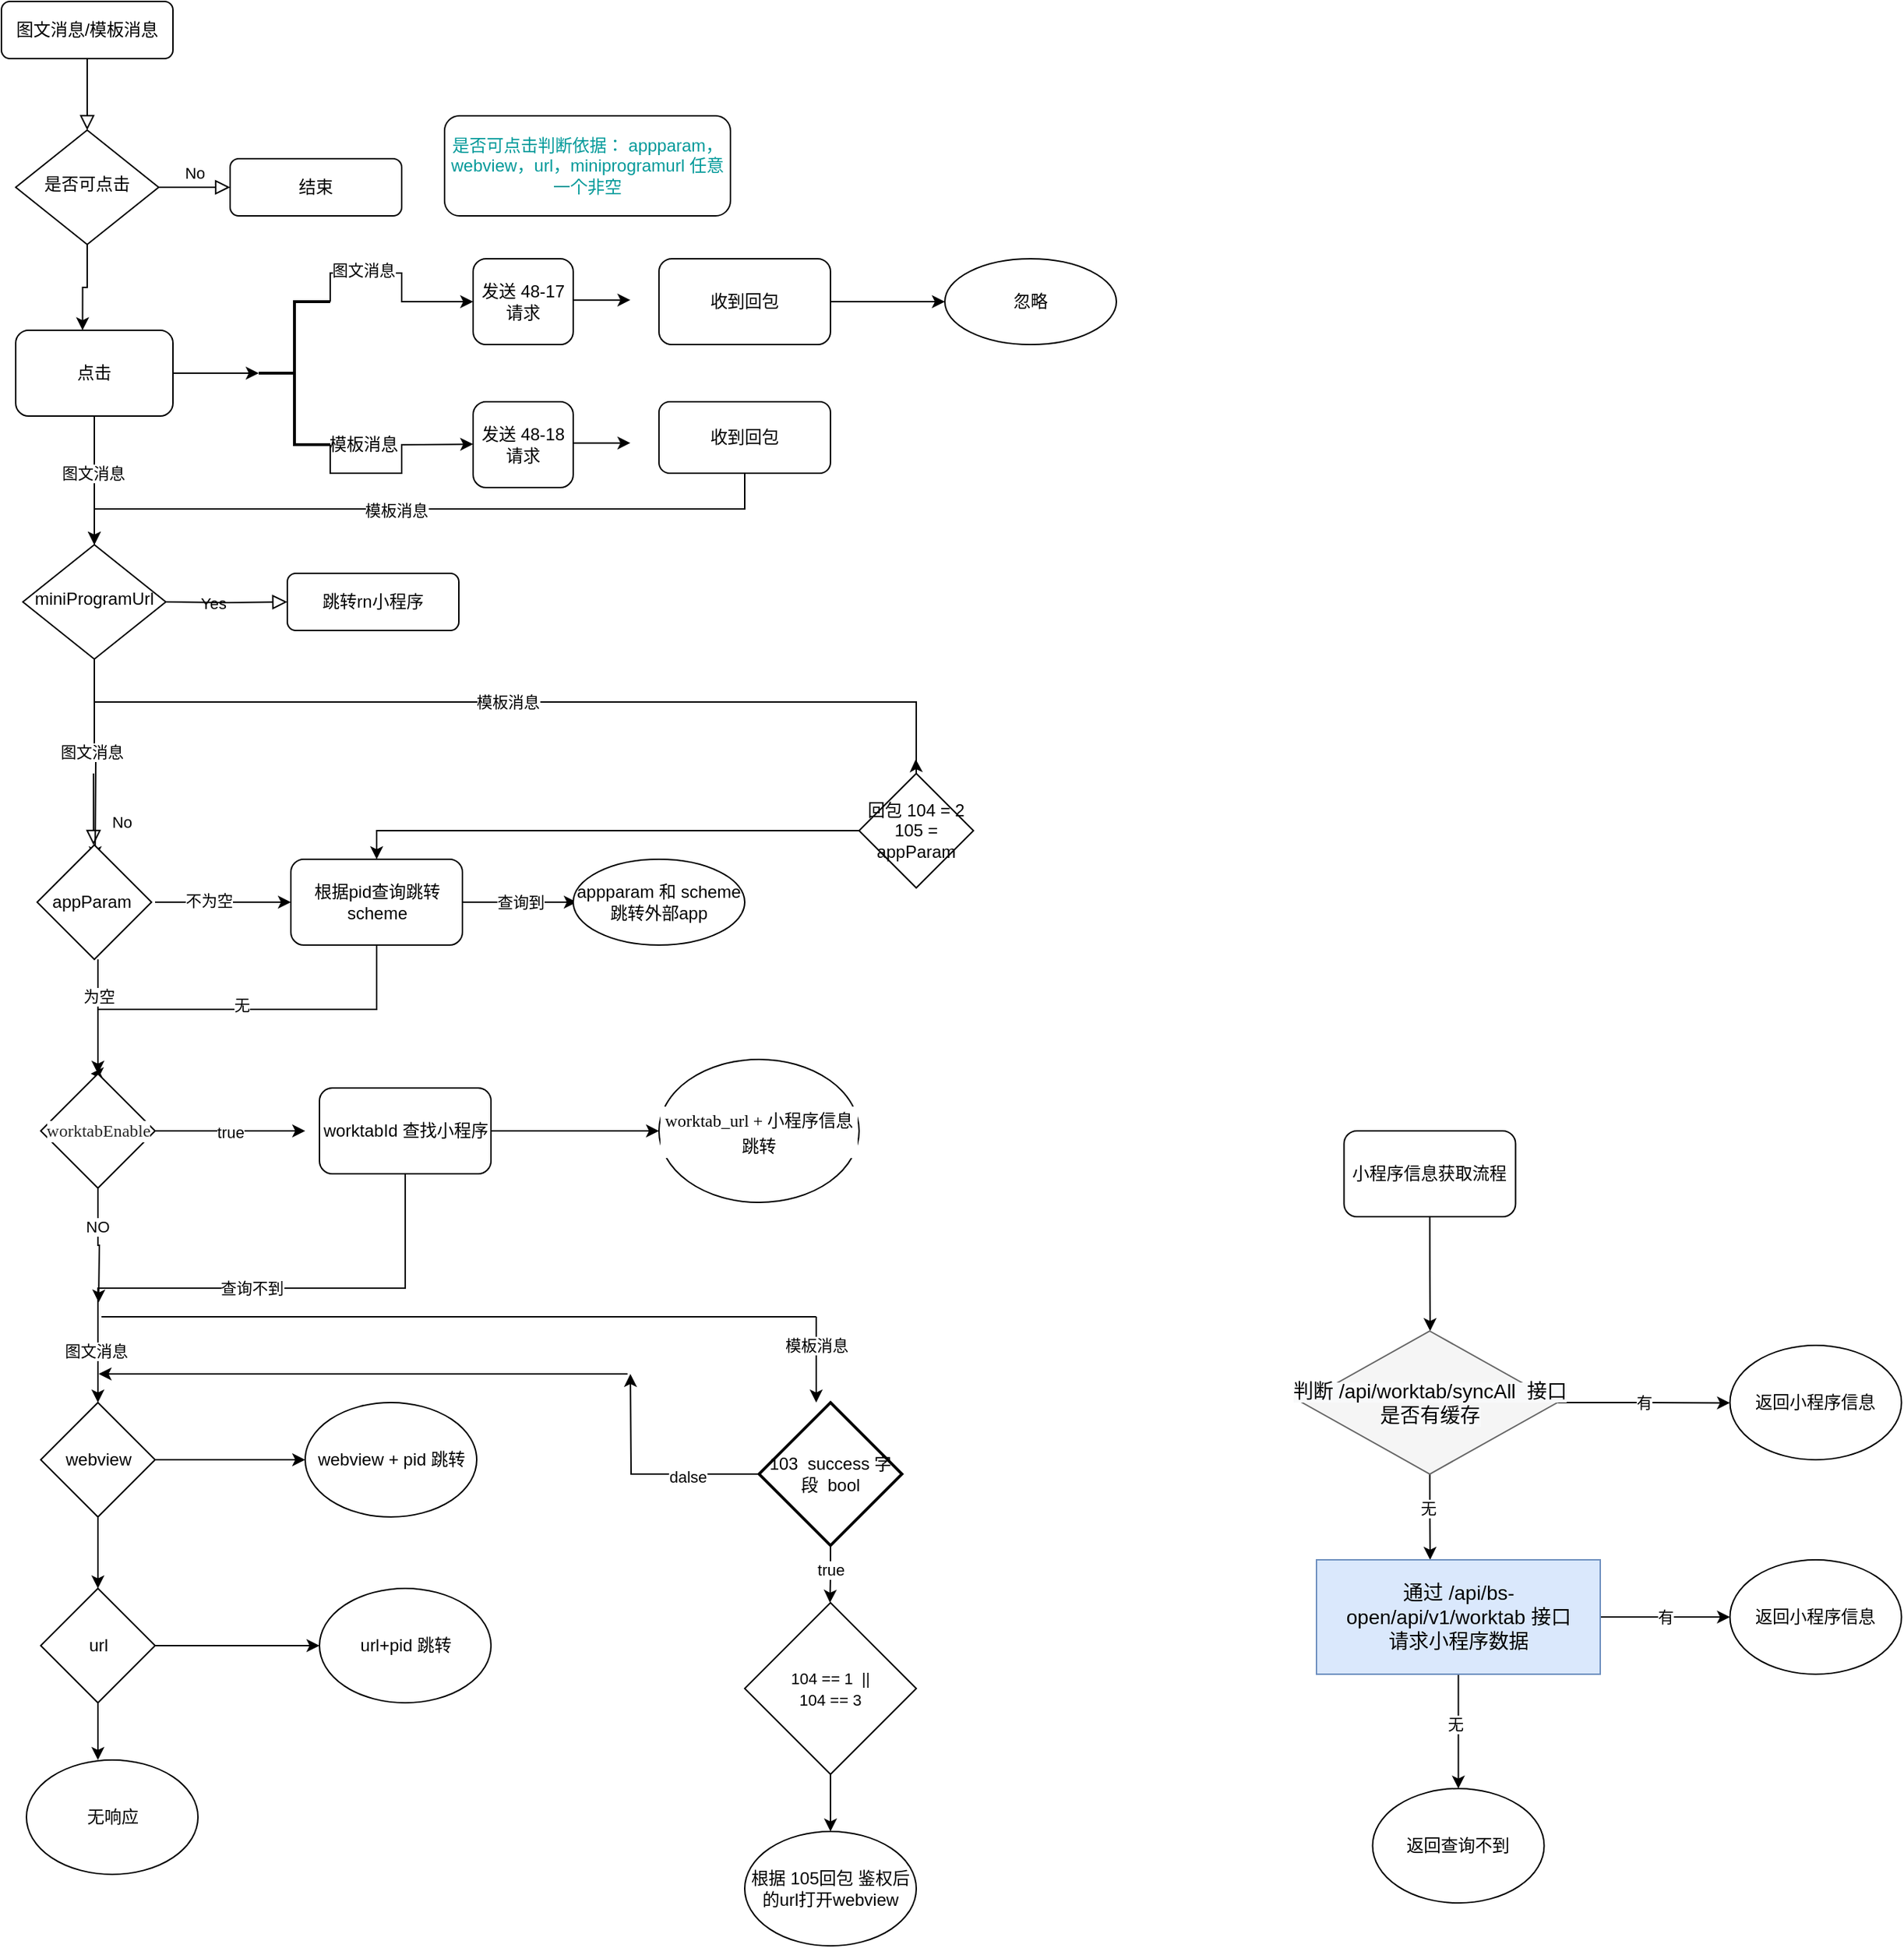 <mxfile version="15.7.3" type="device"><diagram id="C5RBs43oDa-KdzZeNtuy" name="Page-1"><mxGraphModel dx="2066" dy="1071" grid="1" gridSize="10" guides="1" tooltips="1" connect="1" arrows="1" fold="1" page="1" pageScale="1" pageWidth="827" pageHeight="1169" math="0" shadow="0"><root><mxCell id="WIyWlLk6GJQsqaUBKTNV-0"/><mxCell id="WIyWlLk6GJQsqaUBKTNV-1" parent="WIyWlLk6GJQsqaUBKTNV-0"/><mxCell id="WIyWlLk6GJQsqaUBKTNV-2" value="" style="rounded=0;html=1;jettySize=auto;orthogonalLoop=1;fontSize=11;endArrow=block;endFill=0;endSize=8;strokeWidth=1;shadow=0;labelBackgroundColor=none;edgeStyle=orthogonalEdgeStyle;" parent="WIyWlLk6GJQsqaUBKTNV-1" source="WIyWlLk6GJQsqaUBKTNV-3" target="WIyWlLk6GJQsqaUBKTNV-6" edge="1"><mxGeometry relative="1" as="geometry"/></mxCell><mxCell id="WIyWlLk6GJQsqaUBKTNV-3" value="图文消息/模板消息" style="rounded=1;whiteSpace=wrap;html=1;fontSize=12;glass=0;strokeWidth=1;shadow=0;" parent="WIyWlLk6GJQsqaUBKTNV-1" vertex="1"><mxGeometry x="160" y="80" width="120" height="40" as="geometry"/></mxCell><mxCell id="WIyWlLk6GJQsqaUBKTNV-5" value="No" style="edgeStyle=orthogonalEdgeStyle;rounded=0;html=1;jettySize=auto;orthogonalLoop=1;fontSize=11;endArrow=block;endFill=0;endSize=8;strokeWidth=1;shadow=0;labelBackgroundColor=none;" parent="WIyWlLk6GJQsqaUBKTNV-1" source="WIyWlLk6GJQsqaUBKTNV-6" target="WIyWlLk6GJQsqaUBKTNV-7" edge="1"><mxGeometry y="10" relative="1" as="geometry"><mxPoint as="offset"/></mxGeometry></mxCell><mxCell id="d_EY-VCG2sGYN8T85ppo-1" style="edgeStyle=orthogonalEdgeStyle;rounded=0;orthogonalLoop=1;jettySize=auto;html=1;exitX=0.5;exitY=1;exitDx=0;exitDy=0;entryX=0.425;entryY=0;entryDx=0;entryDy=0;entryPerimeter=0;" edge="1" parent="WIyWlLk6GJQsqaUBKTNV-1" source="WIyWlLk6GJQsqaUBKTNV-6" target="d_EY-VCG2sGYN8T85ppo-0"><mxGeometry relative="1" as="geometry"/></mxCell><mxCell id="WIyWlLk6GJQsqaUBKTNV-6" value="是否可点击" style="rhombus;whiteSpace=wrap;html=1;shadow=0;fontFamily=Helvetica;fontSize=12;align=center;strokeWidth=1;spacing=6;spacingTop=-4;" parent="WIyWlLk6GJQsqaUBKTNV-1" vertex="1"><mxGeometry x="170" y="170" width="100" height="80" as="geometry"/></mxCell><mxCell id="WIyWlLk6GJQsqaUBKTNV-7" value="结束" style="rounded=1;whiteSpace=wrap;html=1;fontSize=12;glass=0;strokeWidth=1;shadow=0;" parent="WIyWlLk6GJQsqaUBKTNV-1" vertex="1"><mxGeometry x="320" y="190" width="120" height="40" as="geometry"/></mxCell><mxCell id="WIyWlLk6GJQsqaUBKTNV-8" value="No" style="rounded=0;html=1;jettySize=auto;orthogonalLoop=1;fontSize=11;endArrow=block;endFill=0;endSize=8;strokeWidth=1;shadow=0;labelBackgroundColor=none;edgeStyle=orthogonalEdgeStyle;" parent="WIyWlLk6GJQsqaUBKTNV-1" edge="1"><mxGeometry x="0.333" y="20" relative="1" as="geometry"><mxPoint as="offset"/><mxPoint x="224.41" y="620" as="sourcePoint"/><mxPoint x="224.41" y="670" as="targetPoint"/></mxGeometry></mxCell><mxCell id="WIyWlLk6GJQsqaUBKTNV-9" value="Yes" style="edgeStyle=orthogonalEdgeStyle;rounded=0;html=1;jettySize=auto;orthogonalLoop=1;fontSize=11;endArrow=block;endFill=0;endSize=8;strokeWidth=1;shadow=0;labelBackgroundColor=none;" parent="WIyWlLk6GJQsqaUBKTNV-1" target="WIyWlLk6GJQsqaUBKTNV-12" edge="1"><mxGeometry y="10" relative="1" as="geometry"><mxPoint as="offset"/><mxPoint x="275" y="500" as="sourcePoint"/></mxGeometry></mxCell><mxCell id="d_EY-VCG2sGYN8T85ppo-69" style="edgeStyle=orthogonalEdgeStyle;rounded=0;orthogonalLoop=1;jettySize=auto;html=1;exitX=0.5;exitY=1;exitDx=0;exitDy=0;fontColor=#000000;" edge="1" parent="WIyWlLk6GJQsqaUBKTNV-1" source="WIyWlLk6GJQsqaUBKTNV-10"><mxGeometry relative="1" as="geometry"><mxPoint x="800" y="660" as="targetPoint"/><Array as="points"><mxPoint x="225" y="570"/><mxPoint x="800" y="570"/></Array></mxGeometry></mxCell><mxCell id="d_EY-VCG2sGYN8T85ppo-72" value="模板消息" style="edgeLabel;html=1;align=center;verticalAlign=middle;resizable=0;points=[];fontColor=#000000;" vertex="1" connectable="0" parent="d_EY-VCG2sGYN8T85ppo-69"><mxGeometry x="-0.083" relative="1" as="geometry"><mxPoint as="offset"/></mxGeometry></mxCell><mxCell id="d_EY-VCG2sGYN8T85ppo-70" style="edgeStyle=orthogonalEdgeStyle;rounded=0;orthogonalLoop=1;jettySize=auto;html=1;exitX=0.5;exitY=1;exitDx=0;exitDy=0;fontColor=#000000;" edge="1" parent="WIyWlLk6GJQsqaUBKTNV-1" source="WIyWlLk6GJQsqaUBKTNV-10"><mxGeometry relative="1" as="geometry"><mxPoint x="225.529" y="680" as="targetPoint"/></mxGeometry></mxCell><mxCell id="d_EY-VCG2sGYN8T85ppo-71" value="图文消息" style="edgeLabel;html=1;align=center;verticalAlign=middle;resizable=0;points=[];fontColor=#000000;" vertex="1" connectable="0" parent="d_EY-VCG2sGYN8T85ppo-70"><mxGeometry x="-0.084" y="-2" relative="1" as="geometry"><mxPoint as="offset"/></mxGeometry></mxCell><mxCell id="WIyWlLk6GJQsqaUBKTNV-10" value="miniProgramUrl" style="rhombus;whiteSpace=wrap;html=1;shadow=0;fontFamily=Helvetica;fontSize=12;align=center;strokeWidth=1;spacing=6;spacingTop=-4;" parent="WIyWlLk6GJQsqaUBKTNV-1" vertex="1"><mxGeometry x="175" y="460" width="100" height="80" as="geometry"/></mxCell><mxCell id="WIyWlLk6GJQsqaUBKTNV-12" value="跳转rn小程序" style="rounded=1;whiteSpace=wrap;html=1;fontSize=12;glass=0;strokeWidth=1;shadow=0;" parent="WIyWlLk6GJQsqaUBKTNV-1" vertex="1"><mxGeometry x="360" y="480" width="120" height="40" as="geometry"/></mxCell><mxCell id="d_EY-VCG2sGYN8T85ppo-3" style="edgeStyle=orthogonalEdgeStyle;rounded=0;orthogonalLoop=1;jettySize=auto;html=1;exitX=0.5;exitY=1;exitDx=0;exitDy=0;entryX=0.5;entryY=0;entryDx=0;entryDy=0;" edge="1" parent="WIyWlLk6GJQsqaUBKTNV-1" source="d_EY-VCG2sGYN8T85ppo-0" target="WIyWlLk6GJQsqaUBKTNV-10"><mxGeometry relative="1" as="geometry"/></mxCell><mxCell id="d_EY-VCG2sGYN8T85ppo-66" value="图文消息" style="edgeLabel;html=1;align=center;verticalAlign=middle;resizable=0;points=[];fontColor=#000000;" vertex="1" connectable="0" parent="d_EY-VCG2sGYN8T85ppo-3"><mxGeometry x="-0.106" y="-1" relative="1" as="geometry"><mxPoint as="offset"/></mxGeometry></mxCell><mxCell id="d_EY-VCG2sGYN8T85ppo-4" style="edgeStyle=orthogonalEdgeStyle;rounded=0;orthogonalLoop=1;jettySize=auto;html=1;exitX=1;exitY=0.5;exitDx=0;exitDy=0;" edge="1" parent="WIyWlLk6GJQsqaUBKTNV-1" source="d_EY-VCG2sGYN8T85ppo-0"><mxGeometry relative="1" as="geometry"><mxPoint x="340" y="340" as="targetPoint"/></mxGeometry></mxCell><mxCell id="d_EY-VCG2sGYN8T85ppo-0" value="点击" style="rounded=1;whiteSpace=wrap;html=1;" vertex="1" parent="WIyWlLk6GJQsqaUBKTNV-1"><mxGeometry x="170" y="310" width="110" height="60" as="geometry"/></mxCell><mxCell id="d_EY-VCG2sGYN8T85ppo-6" style="edgeStyle=orthogonalEdgeStyle;rounded=0;orthogonalLoop=1;jettySize=auto;html=1;exitX=1;exitY=0.5;exitDx=0;exitDy=0;" edge="1" parent="WIyWlLk6GJQsqaUBKTNV-1"><mxGeometry relative="1" as="geometry"><mxPoint x="600" y="288.82" as="targetPoint"/><mxPoint x="520" y="288.82" as="sourcePoint"/></mxGeometry></mxCell><mxCell id="d_EY-VCG2sGYN8T85ppo-5" value="发送 48-17 请求" style="rounded=1;whiteSpace=wrap;html=1;" vertex="1" parent="WIyWlLk6GJQsqaUBKTNV-1"><mxGeometry x="490" y="260" width="70" height="60" as="geometry"/></mxCell><mxCell id="d_EY-VCG2sGYN8T85ppo-9" value="" style="edgeStyle=orthogonalEdgeStyle;rounded=0;orthogonalLoop=1;jettySize=auto;html=1;" edge="1" parent="WIyWlLk6GJQsqaUBKTNV-1" source="d_EY-VCG2sGYN8T85ppo-7" target="d_EY-VCG2sGYN8T85ppo-8"><mxGeometry relative="1" as="geometry"/></mxCell><mxCell id="d_EY-VCG2sGYN8T85ppo-7" value="收到回包" style="rounded=1;whiteSpace=wrap;html=1;" vertex="1" parent="WIyWlLk6GJQsqaUBKTNV-1"><mxGeometry x="620" y="260" width="120" height="60" as="geometry"/></mxCell><mxCell id="d_EY-VCG2sGYN8T85ppo-8" value="忽略" style="ellipse;whiteSpace=wrap;html=1;rounded=1;" vertex="1" parent="WIyWlLk6GJQsqaUBKTNV-1"><mxGeometry x="820" y="260" width="120" height="60" as="geometry"/></mxCell><mxCell id="d_EY-VCG2sGYN8T85ppo-13" style="edgeStyle=orthogonalEdgeStyle;rounded=0;orthogonalLoop=1;jettySize=auto;html=1;exitX=1;exitY=0.5;exitDx=0;exitDy=0;" edge="1" parent="WIyWlLk6GJQsqaUBKTNV-1"><mxGeometry relative="1" as="geometry"><mxPoint x="362.5" y="710" as="targetPoint"/><mxPoint x="267.5" y="710" as="sourcePoint"/></mxGeometry></mxCell><mxCell id="d_EY-VCG2sGYN8T85ppo-23" value="不为空" style="edgeLabel;html=1;align=center;verticalAlign=middle;resizable=0;points=[];" vertex="1" connectable="0" parent="d_EY-VCG2sGYN8T85ppo-13"><mxGeometry x="-0.222" y="2" relative="1" as="geometry"><mxPoint y="1" as="offset"/></mxGeometry></mxCell><mxCell id="d_EY-VCG2sGYN8T85ppo-18" style="edgeStyle=orthogonalEdgeStyle;rounded=0;orthogonalLoop=1;jettySize=auto;html=1;exitX=0.5;exitY=1;exitDx=0;exitDy=0;" edge="1" parent="WIyWlLk6GJQsqaUBKTNV-1"><mxGeometry relative="1" as="geometry"><mxPoint x="222.5" y="830" as="targetPoint"/><mxPoint x="227.5" y="750" as="sourcePoint"/><Array as="points"><mxPoint x="227.5" y="830"/></Array></mxGeometry></mxCell><mxCell id="d_EY-VCG2sGYN8T85ppo-24" value="为空" style="edgeLabel;html=1;align=center;verticalAlign=middle;resizable=0;points=[];" vertex="1" connectable="0" parent="d_EY-VCG2sGYN8T85ppo-18"><mxGeometry x="-0.388" relative="1" as="geometry"><mxPoint as="offset"/></mxGeometry></mxCell><mxCell id="d_EY-VCG2sGYN8T85ppo-11" value="appParam&amp;nbsp;" style="rhombus;whiteSpace=wrap;html=1;" vertex="1" parent="WIyWlLk6GJQsqaUBKTNV-1"><mxGeometry x="185" y="670" width="80" height="80" as="geometry"/></mxCell><mxCell id="d_EY-VCG2sGYN8T85ppo-16" value="" style="edgeStyle=orthogonalEdgeStyle;rounded=0;orthogonalLoop=1;jettySize=auto;html=1;" edge="1" parent="WIyWlLk6GJQsqaUBKTNV-1" source="d_EY-VCG2sGYN8T85ppo-14"><mxGeometry relative="1" as="geometry"><mxPoint x="562.5" y="710" as="targetPoint"/></mxGeometry></mxCell><mxCell id="d_EY-VCG2sGYN8T85ppo-21" value="查询到" style="edgeLabel;html=1;align=center;verticalAlign=middle;resizable=0;points=[];" vertex="1" connectable="0" parent="d_EY-VCG2sGYN8T85ppo-16"><mxGeometry x="-0.3" y="-1" relative="1" as="geometry"><mxPoint x="12" y="-1" as="offset"/></mxGeometry></mxCell><mxCell id="d_EY-VCG2sGYN8T85ppo-20" style="edgeStyle=orthogonalEdgeStyle;rounded=0;orthogonalLoop=1;jettySize=auto;html=1;exitX=0.5;exitY=1;exitDx=0;exitDy=0;" edge="1" parent="WIyWlLk6GJQsqaUBKTNV-1" source="d_EY-VCG2sGYN8T85ppo-14" target="d_EY-VCG2sGYN8T85ppo-19"><mxGeometry relative="1" as="geometry"/></mxCell><mxCell id="d_EY-VCG2sGYN8T85ppo-22" value="无" style="edgeLabel;html=1;align=center;verticalAlign=middle;resizable=0;points=[];" vertex="1" connectable="0" parent="d_EY-VCG2sGYN8T85ppo-20"><mxGeometry x="-0.021" y="-3" relative="1" as="geometry"><mxPoint as="offset"/></mxGeometry></mxCell><mxCell id="d_EY-VCG2sGYN8T85ppo-14" value="根据pid查询跳转 scheme" style="rounded=1;whiteSpace=wrap;html=1;" vertex="1" parent="WIyWlLk6GJQsqaUBKTNV-1"><mxGeometry x="362.5" y="680" width="120" height="60" as="geometry"/></mxCell><mxCell id="d_EY-VCG2sGYN8T85ppo-15" value="appparam 和 scheme跳转外部app" style="ellipse;whiteSpace=wrap;html=1;rounded=1;" vertex="1" parent="WIyWlLk6GJQsqaUBKTNV-1"><mxGeometry x="560" y="680" width="120" height="60" as="geometry"/></mxCell><mxCell id="d_EY-VCG2sGYN8T85ppo-26" style="edgeStyle=orthogonalEdgeStyle;rounded=0;orthogonalLoop=1;jettySize=auto;html=1;exitX=0.5;exitY=1;exitDx=0;exitDy=0;" edge="1" parent="WIyWlLk6GJQsqaUBKTNV-1" source="d_EY-VCG2sGYN8T85ppo-19"><mxGeometry relative="1" as="geometry"><mxPoint x="228" y="990" as="targetPoint"/></mxGeometry></mxCell><mxCell id="d_EY-VCG2sGYN8T85ppo-28" value="NO" style="edgeLabel;html=1;align=center;verticalAlign=middle;resizable=0;points=[];" vertex="1" connectable="0" parent="d_EY-VCG2sGYN8T85ppo-26"><mxGeometry x="-0.333" y="-1" relative="1" as="geometry"><mxPoint as="offset"/></mxGeometry></mxCell><mxCell id="d_EY-VCG2sGYN8T85ppo-27" value="true" style="edgeStyle=orthogonalEdgeStyle;rounded=0;orthogonalLoop=1;jettySize=auto;html=1;exitX=1;exitY=0.5;exitDx=0;exitDy=0;" edge="1" parent="WIyWlLk6GJQsqaUBKTNV-1" source="d_EY-VCG2sGYN8T85ppo-19"><mxGeometry relative="1" as="geometry"><mxPoint x="372.5" y="870" as="targetPoint"/></mxGeometry></mxCell><mxCell id="d_EY-VCG2sGYN8T85ppo-19" value="&lt;p class=&quot;p1&quot; style=&quot;margin: 0px ; font-stretch: normal ; line-height: normal ; font-family: &amp;#34;menlo&amp;#34; ; color: rgba(0 , 0 , 0 , 0.85) ; background-color: rgb(255 , 255 , 255)&quot;&gt;worktabEnable&lt;/p&gt;" style="rhombus;whiteSpace=wrap;html=1;" vertex="1" parent="WIyWlLk6GJQsqaUBKTNV-1"><mxGeometry x="187.5" y="830" width="80" height="80" as="geometry"/></mxCell><mxCell id="d_EY-VCG2sGYN8T85ppo-30" style="edgeStyle=orthogonalEdgeStyle;rounded=0;orthogonalLoop=1;jettySize=auto;html=1;exitX=0.5;exitY=1;exitDx=0;exitDy=0;" edge="1" parent="WIyWlLk6GJQsqaUBKTNV-1" source="d_EY-VCG2sGYN8T85ppo-29"><mxGeometry relative="1" as="geometry"><mxPoint x="227.5" y="1190" as="targetPoint"/></mxGeometry></mxCell><mxCell id="d_EY-VCG2sGYN8T85ppo-32" style="edgeStyle=orthogonalEdgeStyle;rounded=0;orthogonalLoop=1;jettySize=auto;html=1;exitX=1;exitY=0.5;exitDx=0;exitDy=0;" edge="1" parent="WIyWlLk6GJQsqaUBKTNV-1" source="d_EY-VCG2sGYN8T85ppo-29"><mxGeometry relative="1" as="geometry"><mxPoint x="372.5" y="1100" as="targetPoint"/></mxGeometry></mxCell><mxCell id="d_EY-VCG2sGYN8T85ppo-29" value="webview" style="rhombus;whiteSpace=wrap;html=1;" vertex="1" parent="WIyWlLk6GJQsqaUBKTNV-1"><mxGeometry x="187.5" y="1060" width="80" height="80" as="geometry"/></mxCell><mxCell id="d_EY-VCG2sGYN8T85ppo-34" style="edgeStyle=orthogonalEdgeStyle;rounded=0;orthogonalLoop=1;jettySize=auto;html=1;exitX=1;exitY=0.5;exitDx=0;exitDy=0;" edge="1" parent="WIyWlLk6GJQsqaUBKTNV-1" source="d_EY-VCG2sGYN8T85ppo-31"><mxGeometry relative="1" as="geometry"><mxPoint x="382.5" y="1230" as="targetPoint"/></mxGeometry></mxCell><mxCell id="d_EY-VCG2sGYN8T85ppo-40" style="edgeStyle=orthogonalEdgeStyle;rounded=0;orthogonalLoop=1;jettySize=auto;html=1;exitX=0.5;exitY=1;exitDx=0;exitDy=0;" edge="1" parent="WIyWlLk6GJQsqaUBKTNV-1" source="d_EY-VCG2sGYN8T85ppo-31"><mxGeometry relative="1" as="geometry"><mxPoint x="227.5" y="1310" as="targetPoint"/></mxGeometry></mxCell><mxCell id="d_EY-VCG2sGYN8T85ppo-31" value="url" style="rhombus;whiteSpace=wrap;html=1;" vertex="1" parent="WIyWlLk6GJQsqaUBKTNV-1"><mxGeometry x="187.5" y="1190" width="80" height="80" as="geometry"/></mxCell><mxCell id="d_EY-VCG2sGYN8T85ppo-33" value="webview + pid 跳转" style="ellipse;whiteSpace=wrap;html=1;" vertex="1" parent="WIyWlLk6GJQsqaUBKTNV-1"><mxGeometry x="372.5" y="1060" width="120" height="80" as="geometry"/></mxCell><mxCell id="d_EY-VCG2sGYN8T85ppo-35" value="url+pid 跳转" style="ellipse;whiteSpace=wrap;html=1;" vertex="1" parent="WIyWlLk6GJQsqaUBKTNV-1"><mxGeometry x="382.5" y="1190" width="120" height="80" as="geometry"/></mxCell><mxCell id="d_EY-VCG2sGYN8T85ppo-37" value="查询不到" style="edgeStyle=orthogonalEdgeStyle;rounded=0;orthogonalLoop=1;jettySize=auto;html=1;exitX=0.5;exitY=1;exitDx=0;exitDy=0;" edge="1" parent="WIyWlLk6GJQsqaUBKTNV-1" source="d_EY-VCG2sGYN8T85ppo-36" target="d_EY-VCG2sGYN8T85ppo-29"><mxGeometry relative="1" as="geometry"/></mxCell><mxCell id="d_EY-VCG2sGYN8T85ppo-80" value="图文消息" style="edgeLabel;html=1;align=center;verticalAlign=middle;resizable=0;points=[];fontColor=#000000;" vertex="1" connectable="0" parent="d_EY-VCG2sGYN8T85ppo-37"><mxGeometry x="0.807" y="-2" relative="1" as="geometry"><mxPoint as="offset"/></mxGeometry></mxCell><mxCell id="d_EY-VCG2sGYN8T85ppo-73" style="edgeStyle=orthogonalEdgeStyle;rounded=0;orthogonalLoop=1;jettySize=auto;html=1;exitX=1;exitY=0.5;exitDx=0;exitDy=0;entryX=0;entryY=0.5;entryDx=0;entryDy=0;fontColor=#000000;" edge="1" parent="WIyWlLk6GJQsqaUBKTNV-1" source="d_EY-VCG2sGYN8T85ppo-36" target="d_EY-VCG2sGYN8T85ppo-39"><mxGeometry relative="1" as="geometry"/></mxCell><mxCell id="d_EY-VCG2sGYN8T85ppo-36" value="worktabId 查找小程序" style="rounded=1;whiteSpace=wrap;html=1;" vertex="1" parent="WIyWlLk6GJQsqaUBKTNV-1"><mxGeometry x="382.5" y="840" width="120" height="60" as="geometry"/></mxCell><mxCell id="d_EY-VCG2sGYN8T85ppo-39" value="&lt;p class=&quot;p1&quot; style=&quot;margin: 0px ; font-stretch: normal ; line-height: normal ; font-family: &amp;#34;menlo&amp;#34; ; background-color: rgb(255 , 255 , 255)&quot;&gt;worktab_url + 小程序信息跳转&lt;/p&gt;" style="ellipse;whiteSpace=wrap;html=1;" vertex="1" parent="WIyWlLk6GJQsqaUBKTNV-1"><mxGeometry x="620" y="820" width="140" height="100" as="geometry"/></mxCell><mxCell id="d_EY-VCG2sGYN8T85ppo-41" value="无响应" style="ellipse;whiteSpace=wrap;html=1;" vertex="1" parent="WIyWlLk6GJQsqaUBKTNV-1"><mxGeometry x="177.5" y="1310" width="120" height="80" as="geometry"/></mxCell><mxCell id="d_EY-VCG2sGYN8T85ppo-44" style="edgeStyle=orthogonalEdgeStyle;rounded=0;orthogonalLoop=1;jettySize=auto;html=1;exitX=0.5;exitY=1;exitDx=0;exitDy=0;" edge="1" parent="WIyWlLk6GJQsqaUBKTNV-1" source="d_EY-VCG2sGYN8T85ppo-43"><mxGeometry relative="1" as="geometry"><mxPoint x="1159.485" y="1010" as="targetPoint"/></mxGeometry></mxCell><mxCell id="d_EY-VCG2sGYN8T85ppo-43" value="小程序信息获取流程" style="rounded=1;whiteSpace=wrap;html=1;" vertex="1" parent="WIyWlLk6GJQsqaUBKTNV-1"><mxGeometry x="1099.25" y="870" width="120" height="60" as="geometry"/></mxCell><mxCell id="d_EY-VCG2sGYN8T85ppo-46" value="有" style="edgeStyle=orthogonalEdgeStyle;rounded=0;orthogonalLoop=1;jettySize=auto;html=1;exitX=1;exitY=0.5;exitDx=0;exitDy=0;" edge="1" parent="WIyWlLk6GJQsqaUBKTNV-1" source="d_EY-VCG2sGYN8T85ppo-45"><mxGeometry relative="1" as="geometry"><mxPoint x="1369.25" y="1060.235" as="targetPoint"/></mxGeometry></mxCell><mxCell id="d_EY-VCG2sGYN8T85ppo-48" style="edgeStyle=orthogonalEdgeStyle;rounded=0;orthogonalLoop=1;jettySize=auto;html=1;exitX=0.5;exitY=1;exitDx=0;exitDy=0;" edge="1" parent="WIyWlLk6GJQsqaUBKTNV-1" source="d_EY-VCG2sGYN8T85ppo-45"><mxGeometry relative="1" as="geometry"><mxPoint x="1159.485" y="1170" as="targetPoint"/></mxGeometry></mxCell><mxCell id="d_EY-VCG2sGYN8T85ppo-49" value="无" style="edgeLabel;html=1;align=center;verticalAlign=middle;resizable=0;points=[];" vertex="1" connectable="0" parent="d_EY-VCG2sGYN8T85ppo-48"><mxGeometry x="-0.211" y="-2" relative="1" as="geometry"><mxPoint as="offset"/></mxGeometry></mxCell><mxCell id="d_EY-VCG2sGYN8T85ppo-45" value="&lt;span style=&quot;color: rgb(0 , 0 , 0) ; font-family: &amp;#34;helvetica&amp;#34; ; font-style: normal ; font-weight: 400 ; letter-spacing: normal ; text-align: center ; text-indent: 0px ; text-transform: none ; word-spacing: 0px ; background-color: rgb(248 , 249 , 250) ; display: inline ; float: none&quot;&gt;&lt;font style=&quot;font-size: 14px&quot;&gt;判断&amp;nbsp;/api/worktab/syncAll&amp;nbsp; 接口&lt;br&gt;是否有缓存&lt;/font&gt;&lt;/span&gt;" style="rhombus;html=1;fillColor=#f5f5f5;fontColor=#333333;strokeColor=#666666;" vertex="1" parent="WIyWlLk6GJQsqaUBKTNV-1"><mxGeometry x="1070" y="1010" width="178.5" height="100" as="geometry"/></mxCell><mxCell id="d_EY-VCG2sGYN8T85ppo-47" value="返回小程序信息" style="ellipse;whiteSpace=wrap;html=1;" vertex="1" parent="WIyWlLk6GJQsqaUBKTNV-1"><mxGeometry x="1369.25" y="1020" width="120" height="80" as="geometry"/></mxCell><mxCell id="d_EY-VCG2sGYN8T85ppo-100" style="edgeStyle=orthogonalEdgeStyle;rounded=0;orthogonalLoop=1;jettySize=auto;html=1;exitX=0.5;exitY=1;exitDx=0;exitDy=0;entryX=0.5;entryY=0;entryDx=0;entryDy=0;fontColor=#000000;" edge="1" parent="WIyWlLk6GJQsqaUBKTNV-1" source="d_EY-VCG2sGYN8T85ppo-50" target="d_EY-VCG2sGYN8T85ppo-54"><mxGeometry relative="1" as="geometry"/></mxCell><mxCell id="d_EY-VCG2sGYN8T85ppo-102" value="无" style="edgeLabel;html=1;align=center;verticalAlign=middle;resizable=0;points=[];fontColor=#000000;" vertex="1" connectable="0" parent="d_EY-VCG2sGYN8T85ppo-100"><mxGeometry x="-0.127" y="-3" relative="1" as="geometry"><mxPoint as="offset"/></mxGeometry></mxCell><mxCell id="d_EY-VCG2sGYN8T85ppo-101" value="有" style="edgeStyle=orthogonalEdgeStyle;rounded=0;orthogonalLoop=1;jettySize=auto;html=1;exitX=1;exitY=0.5;exitDx=0;exitDy=0;fontColor=#000000;" edge="1" parent="WIyWlLk6GJQsqaUBKTNV-1" source="d_EY-VCG2sGYN8T85ppo-50" target="d_EY-VCG2sGYN8T85ppo-52"><mxGeometry relative="1" as="geometry"/></mxCell><mxCell id="d_EY-VCG2sGYN8T85ppo-50" value="&lt;font face=&quot;helvetica&quot; style=&quot;font-size: 14px&quot;&gt;通过 /api/bs-open/api/v1/worktab 接口&lt;br&gt;请求小程序数据&lt;br&gt;&lt;/font&gt;" style="whiteSpace=wrap;html=1;fillColor=#dae8fc;strokeColor=#6c8ebf;" vertex="1" parent="WIyWlLk6GJQsqaUBKTNV-1"><mxGeometry x="1080" y="1170" width="198.5" height="80" as="geometry"/></mxCell><mxCell id="d_EY-VCG2sGYN8T85ppo-52" value="返回小程序信息" style="ellipse;whiteSpace=wrap;html=1;" vertex="1" parent="WIyWlLk6GJQsqaUBKTNV-1"><mxGeometry x="1369.25" y="1170" width="120" height="80" as="geometry"/></mxCell><mxCell id="d_EY-VCG2sGYN8T85ppo-54" value="返回查询不到" style="ellipse;whiteSpace=wrap;html=1;" vertex="1" parent="WIyWlLk6GJQsqaUBKTNV-1"><mxGeometry x="1119.25" y="1330" width="120" height="80" as="geometry"/></mxCell><mxCell id="d_EY-VCG2sGYN8T85ppo-57" style="edgeStyle=orthogonalEdgeStyle;rounded=0;orthogonalLoop=1;jettySize=auto;html=1;exitX=1;exitY=0;exitDx=0;exitDy=0;exitPerimeter=0;entryX=0;entryY=0.5;entryDx=0;entryDy=0;fontColor=#000000;" edge="1" parent="WIyWlLk6GJQsqaUBKTNV-1" source="d_EY-VCG2sGYN8T85ppo-56" target="d_EY-VCG2sGYN8T85ppo-5"><mxGeometry relative="1" as="geometry"/></mxCell><mxCell id="d_EY-VCG2sGYN8T85ppo-58" value="图文消息" style="edgeLabel;html=1;align=center;verticalAlign=middle;resizable=0;points=[];fontColor=#000000;" vertex="1" connectable="0" parent="d_EY-VCG2sGYN8T85ppo-57"><mxGeometry x="-0.534" y="2" relative="1" as="geometry"><mxPoint x="10" as="offset"/></mxGeometry></mxCell><mxCell id="d_EY-VCG2sGYN8T85ppo-59" style="edgeStyle=orthogonalEdgeStyle;rounded=0;orthogonalLoop=1;jettySize=auto;html=1;exitX=1;exitY=1;exitDx=0;exitDy=0;exitPerimeter=0;fontColor=#000000;" edge="1" parent="WIyWlLk6GJQsqaUBKTNV-1" source="d_EY-VCG2sGYN8T85ppo-56"><mxGeometry relative="1" as="geometry"><mxPoint x="490" y="389.647" as="targetPoint"/></mxGeometry></mxCell><mxCell id="d_EY-VCG2sGYN8T85ppo-56" value="" style="strokeWidth=2;html=1;shape=mxgraph.flowchart.annotation_2;align=left;labelPosition=right;pointerEvents=1;fontColor=#000000;" vertex="1" parent="WIyWlLk6GJQsqaUBKTNV-1"><mxGeometry x="340" y="290" width="50" height="100" as="geometry"/></mxCell><mxCell id="d_EY-VCG2sGYN8T85ppo-60" value="模板消息" style="text;html=1;align=center;verticalAlign=middle;resizable=0;points=[];autosize=1;strokeColor=none;fillColor=none;fontColor=#000000;" vertex="1" parent="WIyWlLk6GJQsqaUBKTNV-1"><mxGeometry x="382.5" y="380" width="60" height="20" as="geometry"/></mxCell><mxCell id="d_EY-VCG2sGYN8T85ppo-61" style="edgeStyle=orthogonalEdgeStyle;rounded=0;orthogonalLoop=1;jettySize=auto;html=1;exitX=1;exitY=0.5;exitDx=0;exitDy=0;" edge="1" parent="WIyWlLk6GJQsqaUBKTNV-1"><mxGeometry relative="1" as="geometry"><mxPoint x="600" y="388.82" as="targetPoint"/><mxPoint x="520" y="388.82" as="sourcePoint"/></mxGeometry></mxCell><mxCell id="d_EY-VCG2sGYN8T85ppo-62" value="发送 48-18 请求" style="rounded=1;whiteSpace=wrap;html=1;" vertex="1" parent="WIyWlLk6GJQsqaUBKTNV-1"><mxGeometry x="490" y="360" width="70" height="60" as="geometry"/></mxCell><mxCell id="d_EY-VCG2sGYN8T85ppo-67" style="edgeStyle=orthogonalEdgeStyle;rounded=0;orthogonalLoop=1;jettySize=auto;html=1;exitX=0.5;exitY=1;exitDx=0;exitDy=0;entryX=0.5;entryY=0;entryDx=0;entryDy=0;fontColor=#000000;" edge="1" parent="WIyWlLk6GJQsqaUBKTNV-1" source="d_EY-VCG2sGYN8T85ppo-64" target="WIyWlLk6GJQsqaUBKTNV-10"><mxGeometry relative="1" as="geometry"/></mxCell><mxCell id="d_EY-VCG2sGYN8T85ppo-68" value="模板消息" style="edgeLabel;html=1;align=center;verticalAlign=middle;resizable=0;points=[];fontColor=#000000;" vertex="1" connectable="0" parent="d_EY-VCG2sGYN8T85ppo-67"><mxGeometry x="0.068" y="1" relative="1" as="geometry"><mxPoint as="offset"/></mxGeometry></mxCell><mxCell id="d_EY-VCG2sGYN8T85ppo-64" value="收到回包" style="rounded=1;whiteSpace=wrap;html=1;" vertex="1" parent="WIyWlLk6GJQsqaUBKTNV-1"><mxGeometry x="620" y="360" width="120" height="50" as="geometry"/></mxCell><mxCell id="d_EY-VCG2sGYN8T85ppo-76" style="edgeStyle=orthogonalEdgeStyle;rounded=0;orthogonalLoop=1;jettySize=auto;html=1;exitX=0.5;exitY=0;exitDx=0;exitDy=0;fontColor=#000000;" edge="1" parent="WIyWlLk6GJQsqaUBKTNV-1" source="d_EY-VCG2sGYN8T85ppo-74"><mxGeometry relative="1" as="geometry"><mxPoint x="799.647" y="610" as="targetPoint"/></mxGeometry></mxCell><mxCell id="d_EY-VCG2sGYN8T85ppo-79" style="edgeStyle=orthogonalEdgeStyle;rounded=0;orthogonalLoop=1;jettySize=auto;html=1;exitX=0;exitY=0.5;exitDx=0;exitDy=0;entryX=0.5;entryY=0;entryDx=0;entryDy=0;fontColor=#000000;" edge="1" parent="WIyWlLk6GJQsqaUBKTNV-1" source="d_EY-VCG2sGYN8T85ppo-74" target="d_EY-VCG2sGYN8T85ppo-14"><mxGeometry relative="1" as="geometry"/></mxCell><mxCell id="d_EY-VCG2sGYN8T85ppo-74" value="回包 104 = 2&lt;br&gt;105 = appParam" style="rhombus;whiteSpace=wrap;html=1;fontColor=#000000;" vertex="1" parent="WIyWlLk6GJQsqaUBKTNV-1"><mxGeometry x="760" y="620" width="80" height="80" as="geometry"/></mxCell><mxCell id="d_EY-VCG2sGYN8T85ppo-83" value="" style="endArrow=classic;html=1;rounded=0;fontColor=#000000;" edge="1" parent="WIyWlLk6GJQsqaUBKTNV-1"><mxGeometry width="50" height="50" relative="1" as="geometry"><mxPoint x="730" y="1000" as="sourcePoint"/><mxPoint x="730" y="1060" as="targetPoint"/></mxGeometry></mxCell><mxCell id="d_EY-VCG2sGYN8T85ppo-85" value="模板消息" style="edgeLabel;html=1;align=center;verticalAlign=middle;resizable=0;points=[];fontColor=#000000;" vertex="1" connectable="0" parent="d_EY-VCG2sGYN8T85ppo-83"><mxGeometry x="-0.326" relative="1" as="geometry"><mxPoint as="offset"/></mxGeometry></mxCell><mxCell id="d_EY-VCG2sGYN8T85ppo-84" value="" style="endArrow=none;html=1;rounded=0;fontColor=#000000;" edge="1" parent="WIyWlLk6GJQsqaUBKTNV-1"><mxGeometry width="50" height="50" relative="1" as="geometry"><mxPoint x="230" y="1000" as="sourcePoint"/><mxPoint x="730" y="1000" as="targetPoint"/></mxGeometry></mxCell><mxCell id="d_EY-VCG2sGYN8T85ppo-87" style="edgeStyle=orthogonalEdgeStyle;rounded=0;orthogonalLoop=1;jettySize=auto;html=1;exitX=0.5;exitY=1;exitDx=0;exitDy=0;exitPerimeter=0;fontColor=#000000;" edge="1" parent="WIyWlLk6GJQsqaUBKTNV-1" source="d_EY-VCG2sGYN8T85ppo-86"><mxGeometry relative="1" as="geometry"><mxPoint x="739.647" y="1200" as="targetPoint"/></mxGeometry></mxCell><mxCell id="d_EY-VCG2sGYN8T85ppo-93" value="true" style="edgeLabel;html=1;align=center;verticalAlign=middle;resizable=0;points=[];fontColor=#000000;" vertex="1" connectable="0" parent="d_EY-VCG2sGYN8T85ppo-87"><mxGeometry x="-0.172" relative="1" as="geometry"><mxPoint as="offset"/></mxGeometry></mxCell><mxCell id="d_EY-VCG2sGYN8T85ppo-90" style="edgeStyle=orthogonalEdgeStyle;rounded=0;orthogonalLoop=1;jettySize=auto;html=1;exitX=0;exitY=0.5;exitDx=0;exitDy=0;exitPerimeter=0;fontColor=#000000;" edge="1" parent="WIyWlLk6GJQsqaUBKTNV-1" source="d_EY-VCG2sGYN8T85ppo-86"><mxGeometry relative="1" as="geometry"><mxPoint x="600" y="1040" as="targetPoint"/></mxGeometry></mxCell><mxCell id="d_EY-VCG2sGYN8T85ppo-91" value="dalse" style="edgeLabel;html=1;align=center;verticalAlign=middle;resizable=0;points=[];fontColor=#000000;" vertex="1" connectable="0" parent="d_EY-VCG2sGYN8T85ppo-90"><mxGeometry x="-0.376" y="2" relative="1" as="geometry"><mxPoint as="offset"/></mxGeometry></mxCell><mxCell id="d_EY-VCG2sGYN8T85ppo-86" value="103&amp;nbsp; success 字段&amp;nbsp; bool" style="strokeWidth=2;html=1;shape=mxgraph.flowchart.decision;whiteSpace=wrap;fontColor=#000000;" vertex="1" parent="WIyWlLk6GJQsqaUBKTNV-1"><mxGeometry x="690" y="1060" width="100" height="100" as="geometry"/></mxCell><mxCell id="d_EY-VCG2sGYN8T85ppo-92" value="" style="endArrow=classic;html=1;rounded=0;fontColor=#000000;" edge="1" parent="WIyWlLk6GJQsqaUBKTNV-1"><mxGeometry width="50" height="50" relative="1" as="geometry"><mxPoint x="598" y="1040" as="sourcePoint"/><mxPoint x="228" y="1040" as="targetPoint"/></mxGeometry></mxCell><mxCell id="d_EY-VCG2sGYN8T85ppo-95" style="edgeStyle=orthogonalEdgeStyle;rounded=0;orthogonalLoop=1;jettySize=auto;html=1;exitX=0.5;exitY=1;exitDx=0;exitDy=0;fontColor=#000000;" edge="1" parent="WIyWlLk6GJQsqaUBKTNV-1" source="d_EY-VCG2sGYN8T85ppo-94"><mxGeometry relative="1" as="geometry"><mxPoint x="740" y="1360" as="targetPoint"/></mxGeometry></mxCell><mxCell id="d_EY-VCG2sGYN8T85ppo-94" value="&lt;span style=&quot;font-size: 11px ; background-color: rgb(255 , 255 , 255)&quot;&gt;104 == 1&amp;nbsp; || &lt;br&gt;104 == 3&lt;/span&gt;" style="rhombus;whiteSpace=wrap;html=1;fontColor=#000000;" vertex="1" parent="WIyWlLk6GJQsqaUBKTNV-1"><mxGeometry x="680" y="1200" width="120" height="120" as="geometry"/></mxCell><mxCell id="d_EY-VCG2sGYN8T85ppo-98" value="根据 105回包 鉴权后的url打开webview" style="ellipse;whiteSpace=wrap;html=1;fontColor=#000000;" vertex="1" parent="WIyWlLk6GJQsqaUBKTNV-1"><mxGeometry x="680" y="1360" width="120" height="80" as="geometry"/></mxCell><mxCell id="d_EY-VCG2sGYN8T85ppo-103" value="&lt;font color=&quot;#009999&quot;&gt;是否可点击判断依据： appparam， webview，url，miniprogramurl 任意一个非空&lt;/font&gt;" style="rounded=1;whiteSpace=wrap;html=1;fontColor=#000000;" vertex="1" parent="WIyWlLk6GJQsqaUBKTNV-1"><mxGeometry x="470" y="160" width="200" height="70" as="geometry"/></mxCell></root></mxGraphModel></diagram></mxfile>